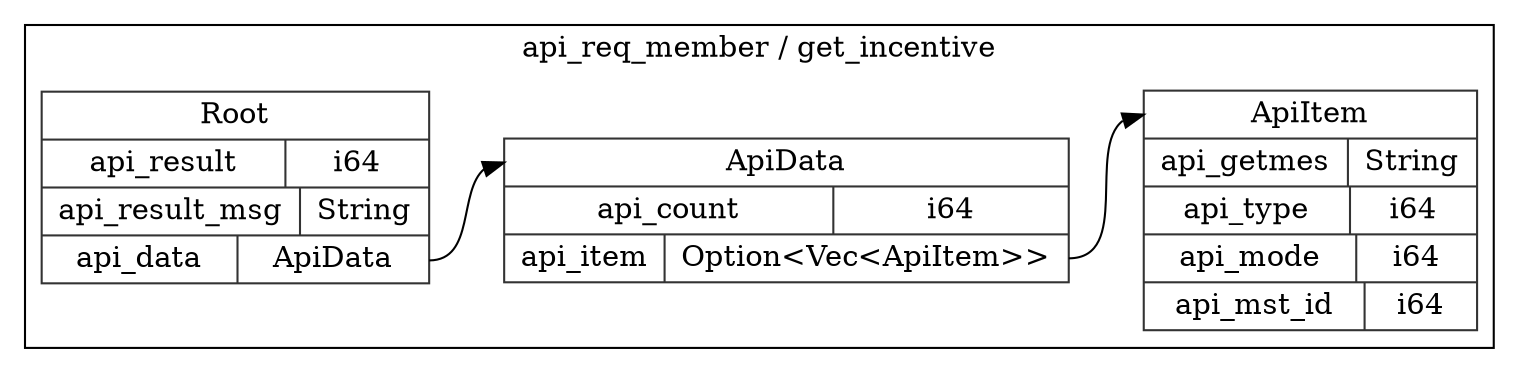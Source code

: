 digraph {
  rankdir=LR;
  subgraph cluster_0 {
    label="api_req_member / get_incentive";
    node [style="filled", color=white, style="solid", color=gray20];
    api_req_member__get_incentive__ApiItem [label="<ApiItem> ApiItem  | { api_getmes | <api_getmes> String } | { api_type | <api_type> i64 } | { api_mode | <api_mode> i64 } | { api_mst_id | <api_mst_id> i64 }", shape=record];
    api_req_member__get_incentive__Root [label="<Root> Root  | { api_result | <api_result> i64 } | { api_result_msg | <api_result_msg> String } | { api_data | <api_data> ApiData }", shape=record];
    api_req_member__get_incentive__ApiData;
    api_req_member__get_incentive__Root:api_data:e -> api_req_member__get_incentive__ApiData:ApiData:w;
    api_req_member__get_incentive__ApiData [label="<ApiData> ApiData  | { api_count | <api_count> i64 } | { api_item | <api_item> Option\<Vec\<ApiItem\>\> }", shape=record];
    api_req_member__get_incentive__ApiData:api_item:e -> api_req_member__get_incentive__ApiItem:ApiItem:w;
  }
}
